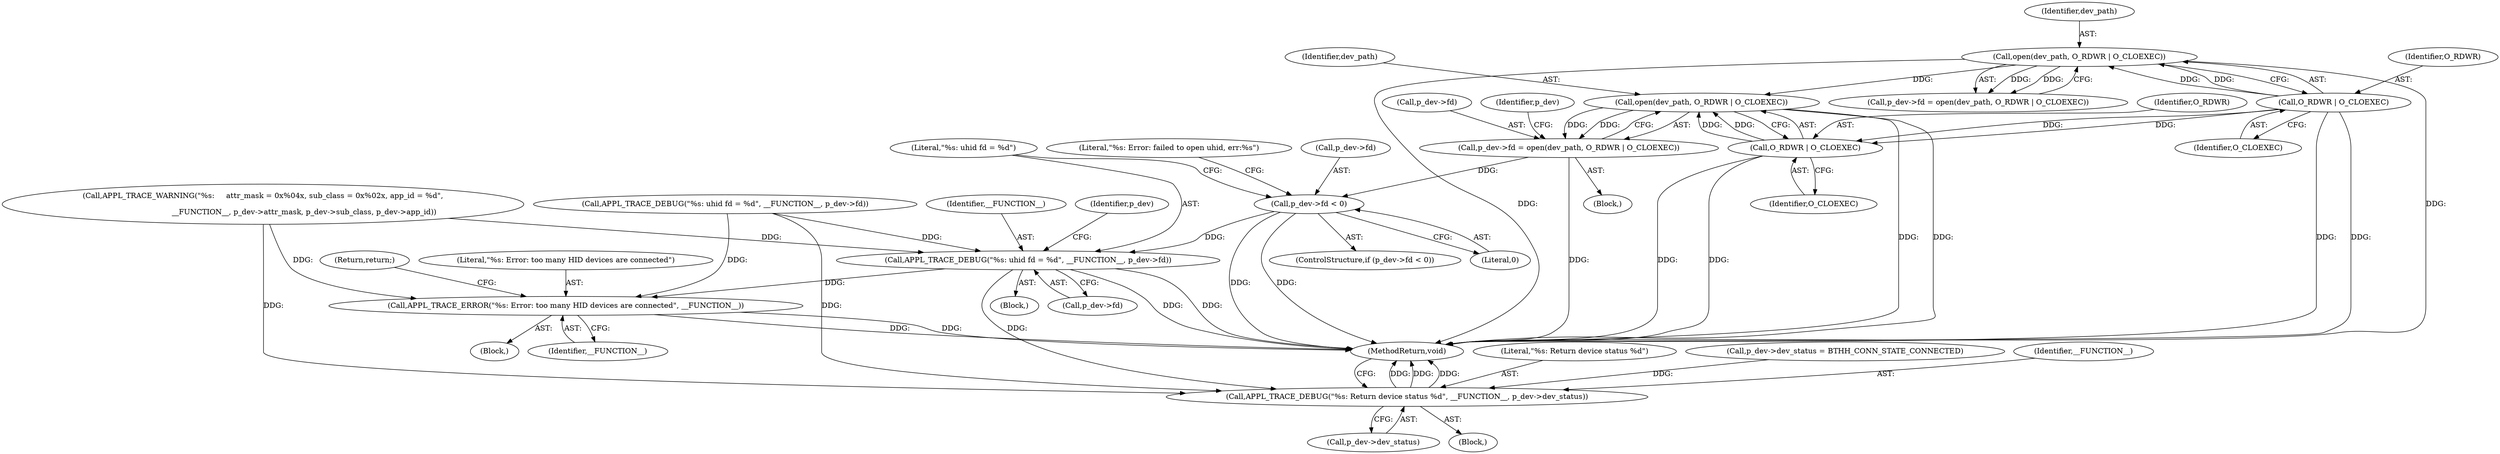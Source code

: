 digraph "0_Android_472271b153c5dc53c28beac55480a8d8434b2d5c_7@API" {
"1000327" [label="(Call,open(dev_path, O_RDWR | O_CLOEXEC))"];
"1000219" [label="(Call,open(dev_path, O_RDWR | O_CLOEXEC))"];
"1000221" [label="(Call,O_RDWR | O_CLOEXEC)"];
"1000329" [label="(Call,O_RDWR | O_CLOEXEC)"];
"1000323" [label="(Call,p_dev->fd = open(dev_path, O_RDWR | O_CLOEXEC))"];
"1000333" [label="(Call,p_dev->fd < 0)"];
"1000347" [label="(Call,APPL_TRACE_DEBUG(\"%s: uhid fd = %d\", __FUNCTION__, p_dev->fd))"];
"1000371" [label="(Call,APPL_TRACE_ERROR(\"%s: Error: too many HID devices are connected\", __FUNCTION__))"];
"1000380" [label="(Call,APPL_TRACE_DEBUG(\"%s: Return device status %d\", __FUNCTION__, p_dev->dev_status))"];
"1000330" [label="(Identifier,O_RDWR)"];
"1000348" [label="(Literal,\"%s: uhid fd = %d\")"];
"1000285" [label="(Block,)"];
"1000372" [label="(Literal,\"%s: Error: too many HID devices are connected\")"];
"1000329" [label="(Call,O_RDWR | O_CLOEXEC)"];
"1000220" [label="(Identifier,dev_path)"];
"1000324" [label="(Call,p_dev->fd)"];
"1000383" [label="(Call,p_dev->dev_status)"];
"1000380" [label="(Call,APPL_TRACE_DEBUG(\"%s: Return device status %d\", __FUNCTION__, p_dev->dev_status))"];
"1000386" [label="(MethodReturn,void)"];
"1000333" [label="(Call,p_dev->fd < 0)"];
"1000381" [label="(Literal,\"%s: Return device status %d\")"];
"1000337" [label="(Literal,0)"];
"1000335" [label="(Identifier,p_dev)"];
"1000105" [label="(Block,)"];
"1000219" [label="(Call,open(dev_path, O_RDWR | O_CLOEXEC))"];
"1000327" [label="(Call,open(dev_path, O_RDWR | O_CLOEXEC))"];
"1000374" [label="(Return,return;)"];
"1000328" [label="(Identifier,dev_path)"];
"1000375" [label="(Call,p_dev->dev_status = BTHH_CONN_STATE_CONNECTED)"];
"1000370" [label="(Block,)"];
"1000382" [label="(Identifier,__FUNCTION__)"];
"1000332" [label="(ControlStructure,if (p_dev->fd < 0))"];
"1000221" [label="(Call,O_RDWR | O_CLOEXEC)"];
"1000323" [label="(Call,p_dev->fd = open(dev_path, O_RDWR | O_CLOEXEC))"];
"1000373" [label="(Identifier,__FUNCTION__)"];
"1000215" [label="(Call,p_dev->fd = open(dev_path, O_RDWR | O_CLOEXEC))"];
"1000346" [label="(Block,)"];
"1000331" [label="(Identifier,O_CLOEXEC)"];
"1000196" [label="(Call,APPL_TRACE_WARNING(\"%s:     attr_mask = 0x%04x, sub_class = 0x%02x, app_id = %d\",\n\n                                   __FUNCTION__, p_dev->attr_mask, p_dev->sub_class, p_dev->app_id))"];
"1000371" [label="(Call,APPL_TRACE_ERROR(\"%s: Error: too many HID devices are connected\", __FUNCTION__))"];
"1000349" [label="(Identifier,__FUNCTION__)"];
"1000238" [label="(Call,APPL_TRACE_DEBUG(\"%s: uhid fd = %d\", __FUNCTION__, p_dev->fd))"];
"1000350" [label="(Call,p_dev->fd)"];
"1000223" [label="(Identifier,O_CLOEXEC)"];
"1000340" [label="(Literal,\"%s: Error: failed to open uhid, err:%s\")"];
"1000334" [label="(Call,p_dev->fd)"];
"1000355" [label="(Identifier,p_dev)"];
"1000222" [label="(Identifier,O_RDWR)"];
"1000347" [label="(Call,APPL_TRACE_DEBUG(\"%s: uhid fd = %d\", __FUNCTION__, p_dev->fd))"];
"1000327" -> "1000323"  [label="AST: "];
"1000327" -> "1000329"  [label="CFG: "];
"1000328" -> "1000327"  [label="AST: "];
"1000329" -> "1000327"  [label="AST: "];
"1000323" -> "1000327"  [label="CFG: "];
"1000327" -> "1000386"  [label="DDG: "];
"1000327" -> "1000386"  [label="DDG: "];
"1000327" -> "1000323"  [label="DDG: "];
"1000327" -> "1000323"  [label="DDG: "];
"1000219" -> "1000327"  [label="DDG: "];
"1000329" -> "1000327"  [label="DDG: "];
"1000329" -> "1000327"  [label="DDG: "];
"1000219" -> "1000215"  [label="AST: "];
"1000219" -> "1000221"  [label="CFG: "];
"1000220" -> "1000219"  [label="AST: "];
"1000221" -> "1000219"  [label="AST: "];
"1000215" -> "1000219"  [label="CFG: "];
"1000219" -> "1000386"  [label="DDG: "];
"1000219" -> "1000386"  [label="DDG: "];
"1000219" -> "1000215"  [label="DDG: "];
"1000219" -> "1000215"  [label="DDG: "];
"1000221" -> "1000219"  [label="DDG: "];
"1000221" -> "1000219"  [label="DDG: "];
"1000221" -> "1000223"  [label="CFG: "];
"1000222" -> "1000221"  [label="AST: "];
"1000223" -> "1000221"  [label="AST: "];
"1000221" -> "1000386"  [label="DDG: "];
"1000221" -> "1000386"  [label="DDG: "];
"1000221" -> "1000329"  [label="DDG: "];
"1000221" -> "1000329"  [label="DDG: "];
"1000329" -> "1000331"  [label="CFG: "];
"1000330" -> "1000329"  [label="AST: "];
"1000331" -> "1000329"  [label="AST: "];
"1000329" -> "1000386"  [label="DDG: "];
"1000329" -> "1000386"  [label="DDG: "];
"1000323" -> "1000285"  [label="AST: "];
"1000324" -> "1000323"  [label="AST: "];
"1000335" -> "1000323"  [label="CFG: "];
"1000323" -> "1000386"  [label="DDG: "];
"1000323" -> "1000333"  [label="DDG: "];
"1000333" -> "1000332"  [label="AST: "];
"1000333" -> "1000337"  [label="CFG: "];
"1000334" -> "1000333"  [label="AST: "];
"1000337" -> "1000333"  [label="AST: "];
"1000340" -> "1000333"  [label="CFG: "];
"1000348" -> "1000333"  [label="CFG: "];
"1000333" -> "1000386"  [label="DDG: "];
"1000333" -> "1000386"  [label="DDG: "];
"1000333" -> "1000347"  [label="DDG: "];
"1000347" -> "1000346"  [label="AST: "];
"1000347" -> "1000350"  [label="CFG: "];
"1000348" -> "1000347"  [label="AST: "];
"1000349" -> "1000347"  [label="AST: "];
"1000350" -> "1000347"  [label="AST: "];
"1000355" -> "1000347"  [label="CFG: "];
"1000347" -> "1000386"  [label="DDG: "];
"1000347" -> "1000386"  [label="DDG: "];
"1000238" -> "1000347"  [label="DDG: "];
"1000196" -> "1000347"  [label="DDG: "];
"1000347" -> "1000371"  [label="DDG: "];
"1000347" -> "1000380"  [label="DDG: "];
"1000371" -> "1000370"  [label="AST: "];
"1000371" -> "1000373"  [label="CFG: "];
"1000372" -> "1000371"  [label="AST: "];
"1000373" -> "1000371"  [label="AST: "];
"1000374" -> "1000371"  [label="CFG: "];
"1000371" -> "1000386"  [label="DDG: "];
"1000371" -> "1000386"  [label="DDG: "];
"1000238" -> "1000371"  [label="DDG: "];
"1000196" -> "1000371"  [label="DDG: "];
"1000380" -> "1000105"  [label="AST: "];
"1000380" -> "1000383"  [label="CFG: "];
"1000381" -> "1000380"  [label="AST: "];
"1000382" -> "1000380"  [label="AST: "];
"1000383" -> "1000380"  [label="AST: "];
"1000386" -> "1000380"  [label="CFG: "];
"1000380" -> "1000386"  [label="DDG: "];
"1000380" -> "1000386"  [label="DDG: "];
"1000380" -> "1000386"  [label="DDG: "];
"1000238" -> "1000380"  [label="DDG: "];
"1000196" -> "1000380"  [label="DDG: "];
"1000375" -> "1000380"  [label="DDG: "];
}
